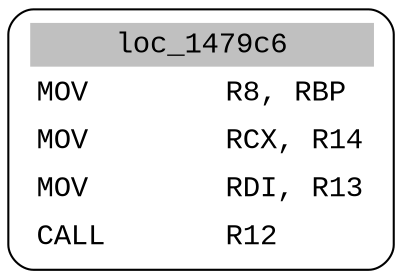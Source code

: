 digraph asm_graph {
1941 [
shape="Mrecord" fontname="Courier New"label =<<table border="0" cellborder="0" cellpadding="3"><tr><td align="center" colspan="2" bgcolor="grey">loc_1479c6</td></tr><tr><td align="left">MOV        R8, RBP</td></tr><tr><td align="left">MOV        RCX, R14</td></tr><tr><td align="left">MOV        RDI, R13</td></tr><tr><td align="left">CALL       R12</td></tr></table>> ];
}